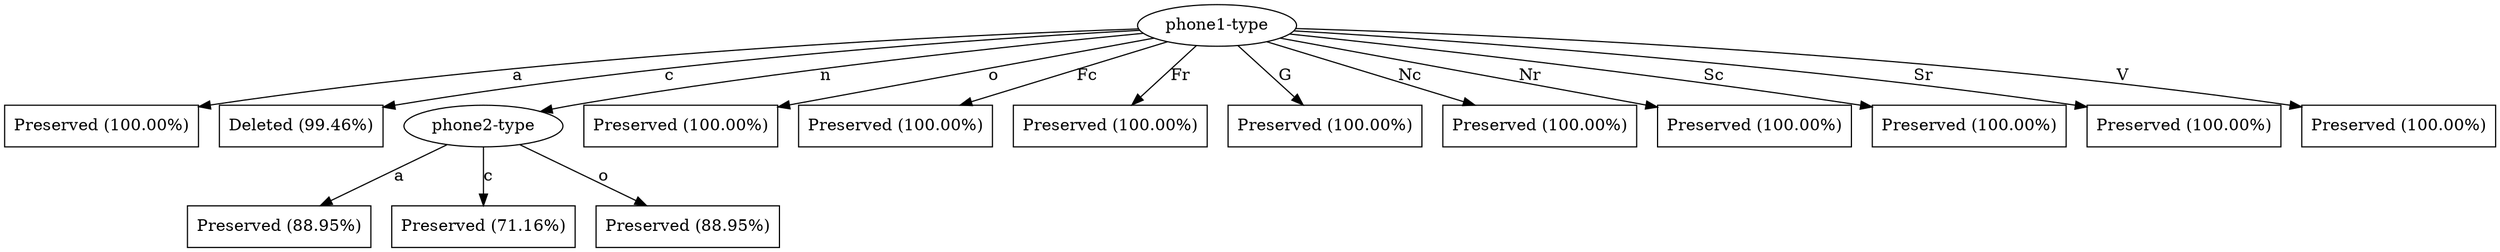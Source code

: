 digraph G {
"bg==" [ shape=ellipse label="phone1-type"]
"bg==" -> "bi0w" [ label="a" ]
"bi0w" [ shape=box label="Preserved (100.00%)"]
"bg==" -> "bi0x" [ label="c" ]
"bi0x" [ shape=box label="Deleted (99.46%)"]
"bg==" -> "bi0y" [ label="n" ]
"bi0y" [ shape=ellipse label="phone2-type"]
"bi0y" -> "bi0yLTE=" [ label="a" ]
"bi0yLTE=" [ shape=box label="Preserved (88.95%)"]
"bi0y" -> "bi0yLTI=" [ label="c" ]
"bi0yLTI=" [ shape=box label="Preserved (71.16%)"]
"bi0y" -> "bi0yLTQ=" [ label="o" ]
"bi0yLTQ=" [ shape=box label="Preserved (88.95%)"]
"bg==" -> "bi0z" [ label="o" ]
"bi0z" [ shape=box label="Preserved (100.00%)"]
"bg==" -> "bi00" [ label="Fc" ]
"bi00" [ shape=box label="Preserved (100.00%)"]
"bg==" -> "bi01" [ label="Fr" ]
"bi01" [ shape=box label="Preserved (100.00%)"]
"bg==" -> "bi02" [ label="G" ]
"bi02" [ shape=box label="Preserved (100.00%)"]
"bg==" -> "bi03" [ label="Nc" ]
"bi03" [ shape=box label="Preserved (100.00%)"]
"bg==" -> "bi04" [ label="Nr" ]
"bi04" [ shape=box label="Preserved (100.00%)"]
"bg==" -> "bi05" [ label="Sc" ]
"bi05" [ shape=box label="Preserved (100.00%)"]
"bg==" -> "bi0xMA==" [ label="Sr" ]
"bi0xMA==" [ shape=box label="Preserved (100.00%)"]
"bg==" -> "bi0xMQ==" [ label="V" ]
"bi0xMQ==" [ shape=box label="Preserved (100.00%)"]
}
